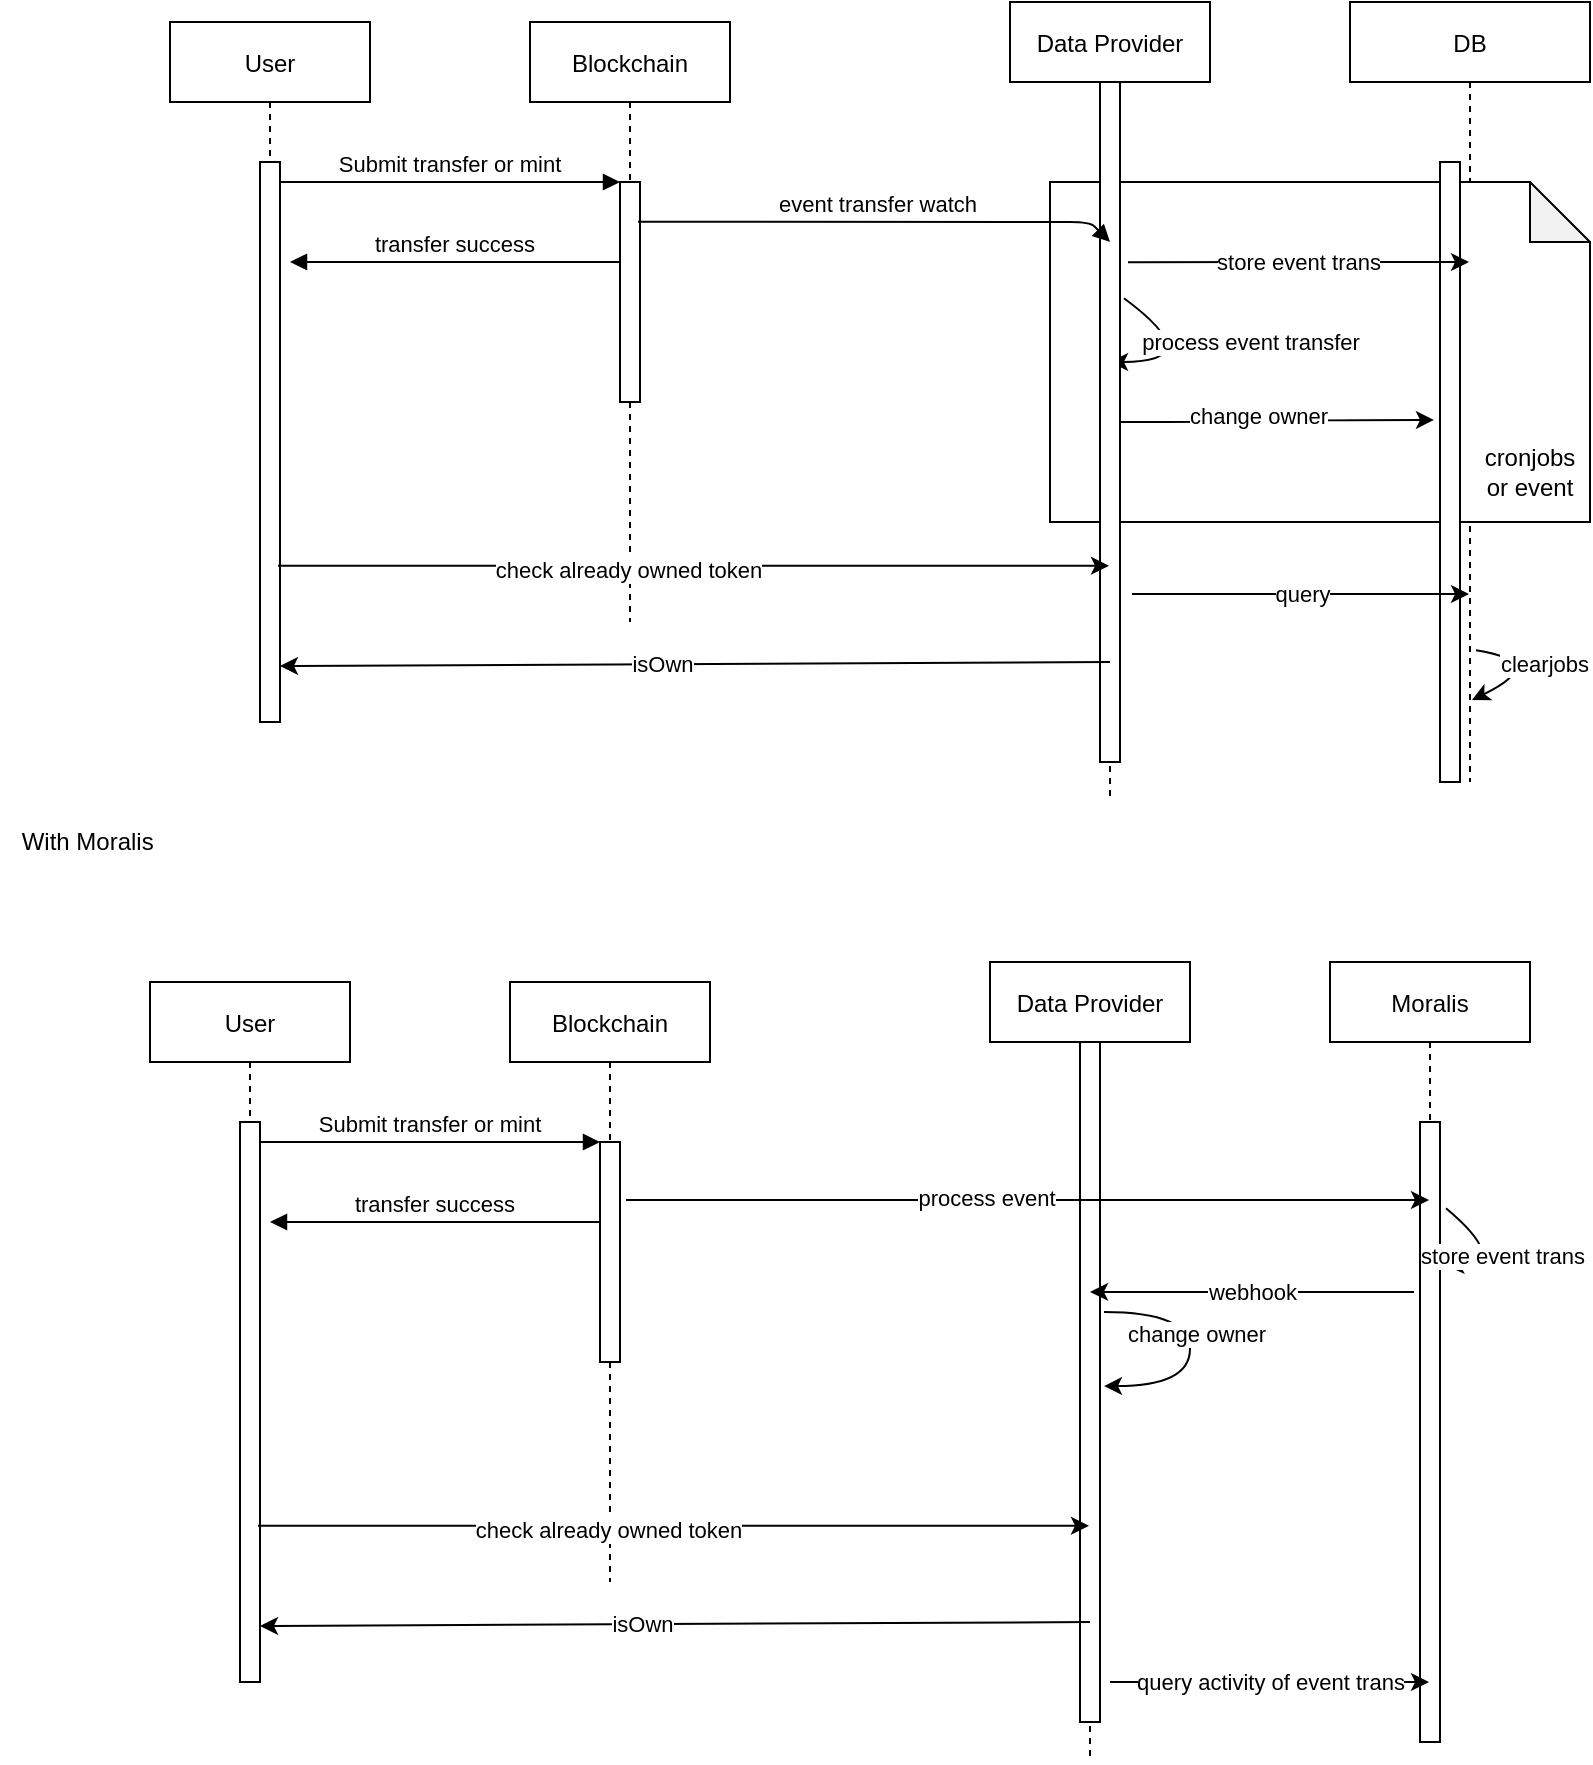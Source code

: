 <mxfile version="20.3.0" type="github">
  <diagram id="kgpKYQtTHZ0yAKxKKP6v" name="Page-1">
    <mxGraphModel dx="1422" dy="794" grid="1" gridSize="10" guides="1" tooltips="1" connect="1" arrows="1" fold="1" page="1" pageScale="1" pageWidth="850" pageHeight="1100" math="0" shadow="0">
      <root>
        <mxCell id="0" />
        <mxCell id="1" parent="0" />
        <mxCell id="Ha6prKXrfFAJAF-Eu3m9-6" value="DB" style="shape=umlLifeline;perimeter=lifelinePerimeter;container=1;collapsible=0;recursiveResize=0;rounded=0;shadow=0;strokeWidth=1;" parent="1" vertex="1">
          <mxGeometry x="710" y="70" width="120" height="390" as="geometry" />
        </mxCell>
        <mxCell id="Ha6prKXrfFAJAF-Eu3m9-72" value="" style="shape=note;whiteSpace=wrap;html=1;backgroundOutline=1;darkOpacity=0.05;" parent="Ha6prKXrfFAJAF-Eu3m9-6" vertex="1">
          <mxGeometry x="-150" y="90" width="270" height="170" as="geometry" />
        </mxCell>
        <mxCell id="Ha6prKXrfFAJAF-Eu3m9-7" value="" style="points=[];perimeter=orthogonalPerimeter;rounded=0;shadow=0;strokeWidth=1;" parent="Ha6prKXrfFAJAF-Eu3m9-6" vertex="1">
          <mxGeometry x="45" y="80" width="10" height="310" as="geometry" />
        </mxCell>
        <mxCell id="Ha6prKXrfFAJAF-Eu3m9-76" value="cronjobs or event" style="text;html=1;strokeColor=none;fillColor=none;align=center;verticalAlign=middle;whiteSpace=wrap;rounded=0;" parent="Ha6prKXrfFAJAF-Eu3m9-6" vertex="1">
          <mxGeometry x="60" y="220" width="60" height="30" as="geometry" />
        </mxCell>
        <mxCell id="3nuBFxr9cyL0pnOWT2aG-1" value="User" style="shape=umlLifeline;perimeter=lifelinePerimeter;container=1;collapsible=0;recursiveResize=0;rounded=0;shadow=0;strokeWidth=1;" parent="1" vertex="1">
          <mxGeometry x="120" y="80" width="100" height="350" as="geometry" />
        </mxCell>
        <mxCell id="3nuBFxr9cyL0pnOWT2aG-2" value="" style="points=[];perimeter=orthogonalPerimeter;rounded=0;shadow=0;strokeWidth=1;" parent="3nuBFxr9cyL0pnOWT2aG-1" vertex="1">
          <mxGeometry x="45" y="70" width="10" height="280" as="geometry" />
        </mxCell>
        <mxCell id="3nuBFxr9cyL0pnOWT2aG-5" value="Blockchain" style="shape=umlLifeline;perimeter=lifelinePerimeter;container=1;collapsible=0;recursiveResize=0;rounded=0;shadow=0;strokeWidth=1;" parent="1" vertex="1">
          <mxGeometry x="300" y="80" width="100" height="300" as="geometry" />
        </mxCell>
        <mxCell id="3nuBFxr9cyL0pnOWT2aG-6" value="" style="points=[];perimeter=orthogonalPerimeter;rounded=0;shadow=0;strokeWidth=1;" parent="3nuBFxr9cyL0pnOWT2aG-5" vertex="1">
          <mxGeometry x="45" y="80" width="10" height="110" as="geometry" />
        </mxCell>
        <mxCell id="3nuBFxr9cyL0pnOWT2aG-8" value="Submit transfer or mint" style="verticalAlign=bottom;endArrow=block;entryX=0;entryY=0;shadow=0;strokeWidth=1;" parent="1" source="3nuBFxr9cyL0pnOWT2aG-2" target="3nuBFxr9cyL0pnOWT2aG-6" edge="1">
          <mxGeometry relative="1" as="geometry">
            <mxPoint x="275" y="160" as="sourcePoint" />
          </mxGeometry>
        </mxCell>
        <mxCell id="3nuBFxr9cyL0pnOWT2aG-9" value="transfer success" style="verticalAlign=bottom;endArrow=block;entryX=1;entryY=0;shadow=0;strokeWidth=1;" parent="1" source="3nuBFxr9cyL0pnOWT2aG-6" edge="1">
          <mxGeometry relative="1" as="geometry">
            <mxPoint x="240" y="200" as="sourcePoint" />
            <mxPoint x="180" y="200" as="targetPoint" />
            <Array as="points">
              <mxPoint x="330" y="200" />
            </Array>
          </mxGeometry>
        </mxCell>
        <mxCell id="Ha6prKXrfFAJAF-Eu3m9-1" value="Data Provider" style="shape=umlLifeline;perimeter=lifelinePerimeter;container=1;collapsible=0;recursiveResize=0;rounded=0;shadow=0;strokeWidth=1;" parent="1" vertex="1">
          <mxGeometry x="540" y="70" width="100" height="400" as="geometry" />
        </mxCell>
        <mxCell id="Ha6prKXrfFAJAF-Eu3m9-14" value="process event transfer" style="endArrow=classic;html=1;exitX=1.2;exitY=0.318;exitDx=0;exitDy=0;exitPerimeter=0;curved=1;" parent="Ha6prKXrfFAJAF-Eu3m9-1" source="Ha6prKXrfFAJAF-Eu3m9-2" target="Ha6prKXrfFAJAF-Eu3m9-1" edge="1">
          <mxGeometry x="0.029" y="-22" width="50" height="50" relative="1" as="geometry">
            <mxPoint x="-140" y="360" as="sourcePoint" />
            <mxPoint x="110" y="190" as="targetPoint" />
            <Array as="points">
              <mxPoint x="100" y="180" />
            </Array>
            <mxPoint x="20" y="12" as="offset" />
          </mxGeometry>
        </mxCell>
        <mxCell id="Ha6prKXrfFAJAF-Eu3m9-2" value="" style="points=[];perimeter=orthogonalPerimeter;rounded=0;shadow=0;strokeWidth=1;" parent="Ha6prKXrfFAJAF-Eu3m9-1" vertex="1">
          <mxGeometry x="45" y="40" width="10" height="340" as="geometry" />
        </mxCell>
        <mxCell id="Ha6prKXrfFAJAF-Eu3m9-3" value="event transfer watch" style="verticalAlign=bottom;endArrow=block;shadow=0;strokeWidth=1;exitX=0.9;exitY=0.181;exitDx=0;exitDy=0;exitPerimeter=0;" parent="1" source="3nuBFxr9cyL0pnOWT2aG-6" edge="1">
          <mxGeometry relative="1" as="geometry">
            <mxPoint x="410" y="190.0" as="sourcePoint" />
            <mxPoint x="590" y="190" as="targetPoint" />
            <Array as="points">
              <mxPoint x="580" y="180" />
              <mxPoint x="590" y="190" />
            </Array>
          </mxGeometry>
        </mxCell>
        <mxCell id="Ha6prKXrfFAJAF-Eu3m9-11" value="store event trans" style="endArrow=classic;html=1;rounded=0;exitX=1.4;exitY=0.265;exitDx=0;exitDy=0;exitPerimeter=0;" parent="1" source="Ha6prKXrfFAJAF-Eu3m9-2" target="Ha6prKXrfFAJAF-Eu3m9-6" edge="1">
          <mxGeometry width="50" height="50" relative="1" as="geometry">
            <mxPoint x="400" y="430" as="sourcePoint" />
            <mxPoint x="450" y="380" as="targetPoint" />
            <Array as="points">
              <mxPoint x="670" y="200" />
            </Array>
          </mxGeometry>
        </mxCell>
        <mxCell id="Ha6prKXrfFAJAF-Eu3m9-15" style="edgeStyle=orthogonalEdgeStyle;curved=1;orthogonalLoop=1;jettySize=auto;html=1;entryX=-0.3;entryY=0.416;entryDx=0;entryDy=0;entryPerimeter=0;" parent="1" source="Ha6prKXrfFAJAF-Eu3m9-2" target="Ha6prKXrfFAJAF-Eu3m9-7" edge="1">
          <mxGeometry relative="1" as="geometry" />
        </mxCell>
        <mxCell id="Ha6prKXrfFAJAF-Eu3m9-16" value="change owner" style="edgeLabel;html=1;align=center;verticalAlign=middle;resizable=0;points=[];" parent="Ha6prKXrfFAJAF-Eu3m9-15" vertex="1" connectable="0">
          <mxGeometry x="-0.127" y="3" relative="1" as="geometry">
            <mxPoint as="offset" />
          </mxGeometry>
        </mxCell>
        <mxCell id="Ha6prKXrfFAJAF-Eu3m9-17" value="" style="endArrow=classic;html=1;curved=1;exitX=0.9;exitY=0.721;exitDx=0;exitDy=0;exitPerimeter=0;" parent="1" source="3nuBFxr9cyL0pnOWT2aG-2" target="Ha6prKXrfFAJAF-Eu3m9-1" edge="1">
          <mxGeometry width="50" height="50" relative="1" as="geometry">
            <mxPoint x="400" y="430" as="sourcePoint" />
            <mxPoint x="450" y="380" as="targetPoint" />
          </mxGeometry>
        </mxCell>
        <mxCell id="Ha6prKXrfFAJAF-Eu3m9-18" value="check already owned token" style="edgeLabel;html=1;align=center;verticalAlign=middle;resizable=0;points=[];" parent="Ha6prKXrfFAJAF-Eu3m9-17" vertex="1" connectable="0">
          <mxGeometry x="-0.158" y="-2" relative="1" as="geometry">
            <mxPoint as="offset" />
          </mxGeometry>
        </mxCell>
        <mxCell id="Ha6prKXrfFAJAF-Eu3m9-19" value="query" style="endArrow=classic;html=1;curved=1;exitX=1.6;exitY=0.753;exitDx=0;exitDy=0;exitPerimeter=0;" parent="1" source="Ha6prKXrfFAJAF-Eu3m9-2" target="Ha6prKXrfFAJAF-Eu3m9-6" edge="1">
          <mxGeometry width="50" height="50" relative="1" as="geometry">
            <mxPoint x="400" y="430" as="sourcePoint" />
            <mxPoint x="450" y="380" as="targetPoint" />
          </mxGeometry>
        </mxCell>
        <mxCell id="Ha6prKXrfFAJAF-Eu3m9-20" value="" style="endArrow=classic;html=1;rounded=0;entryX=1;entryY=0.9;entryDx=0;entryDy=0;entryPerimeter=0;exitX=0.5;exitY=0.853;exitDx=0;exitDy=0;exitPerimeter=0;" parent="1" source="Ha6prKXrfFAJAF-Eu3m9-2" target="3nuBFxr9cyL0pnOWT2aG-2" edge="1">
          <mxGeometry width="50" height="50" relative="1" as="geometry">
            <mxPoint x="400" y="330" as="sourcePoint" />
            <mxPoint x="450" y="280" as="targetPoint" />
          </mxGeometry>
        </mxCell>
        <mxCell id="Ha6prKXrfFAJAF-Eu3m9-21" value="isOwn" style="edgeLabel;html=1;align=center;verticalAlign=middle;resizable=0;points=[];" parent="Ha6prKXrfFAJAF-Eu3m9-20" vertex="1" connectable="0">
          <mxGeometry x="0.08" relative="1" as="geometry">
            <mxPoint as="offset" />
          </mxGeometry>
        </mxCell>
        <mxCell id="Ha6prKXrfFAJAF-Eu3m9-44" value="User" style="shape=umlLifeline;perimeter=lifelinePerimeter;container=1;collapsible=0;recursiveResize=0;rounded=0;shadow=0;strokeWidth=1;" parent="1" vertex="1">
          <mxGeometry x="110" y="560" width="100" height="350" as="geometry" />
        </mxCell>
        <mxCell id="Ha6prKXrfFAJAF-Eu3m9-45" value="" style="points=[];perimeter=orthogonalPerimeter;rounded=0;shadow=0;strokeWidth=1;" parent="Ha6prKXrfFAJAF-Eu3m9-44" vertex="1">
          <mxGeometry x="45" y="70" width="10" height="280" as="geometry" />
        </mxCell>
        <mxCell id="Ha6prKXrfFAJAF-Eu3m9-46" value="Blockchain" style="shape=umlLifeline;perimeter=lifelinePerimeter;container=1;collapsible=0;recursiveResize=0;rounded=0;shadow=0;strokeWidth=1;" parent="1" vertex="1">
          <mxGeometry x="290" y="560" width="100" height="300" as="geometry" />
        </mxCell>
        <mxCell id="Ha6prKXrfFAJAF-Eu3m9-47" value="" style="points=[];perimeter=orthogonalPerimeter;rounded=0;shadow=0;strokeWidth=1;" parent="Ha6prKXrfFAJAF-Eu3m9-46" vertex="1">
          <mxGeometry x="45" y="80" width="10" height="110" as="geometry" />
        </mxCell>
        <mxCell id="Ha6prKXrfFAJAF-Eu3m9-48" value="Submit transfer or mint" style="verticalAlign=bottom;endArrow=block;entryX=0;entryY=0;shadow=0;strokeWidth=1;" parent="1" source="Ha6prKXrfFAJAF-Eu3m9-45" target="Ha6prKXrfFAJAF-Eu3m9-47" edge="1">
          <mxGeometry relative="1" as="geometry">
            <mxPoint x="265" y="640" as="sourcePoint" />
          </mxGeometry>
        </mxCell>
        <mxCell id="Ha6prKXrfFAJAF-Eu3m9-49" value="transfer success" style="verticalAlign=bottom;endArrow=block;entryX=1;entryY=0;shadow=0;strokeWidth=1;" parent="1" source="Ha6prKXrfFAJAF-Eu3m9-47" edge="1">
          <mxGeometry relative="1" as="geometry">
            <mxPoint x="230" y="680" as="sourcePoint" />
            <mxPoint x="170" y="680" as="targetPoint" />
            <Array as="points">
              <mxPoint x="320" y="680" />
            </Array>
          </mxGeometry>
        </mxCell>
        <mxCell id="Ha6prKXrfFAJAF-Eu3m9-50" value="Data Provider" style="shape=umlLifeline;perimeter=lifelinePerimeter;container=1;collapsible=0;recursiveResize=0;rounded=0;shadow=0;strokeWidth=1;" parent="1" vertex="1">
          <mxGeometry x="530" y="550" width="100" height="400" as="geometry" />
        </mxCell>
        <mxCell id="Ha6prKXrfFAJAF-Eu3m9-51" value="" style="points=[];perimeter=orthogonalPerimeter;rounded=0;shadow=0;strokeWidth=1;" parent="Ha6prKXrfFAJAF-Eu3m9-50" vertex="1">
          <mxGeometry x="45" y="40" width="10" height="340" as="geometry" />
        </mxCell>
        <mxCell id="Ha6prKXrfFAJAF-Eu3m9-57" style="edgeStyle=orthogonalEdgeStyle;curved=1;orthogonalLoop=1;jettySize=auto;html=1;entryX=1.2;entryY=0.506;entryDx=0;entryDy=0;entryPerimeter=0;exitX=1.2;exitY=0.397;exitDx=0;exitDy=0;exitPerimeter=0;" parent="Ha6prKXrfFAJAF-Eu3m9-50" source="Ha6prKXrfFAJAF-Eu3m9-51" target="Ha6prKXrfFAJAF-Eu3m9-51" edge="1">
          <mxGeometry relative="1" as="geometry">
            <Array as="points">
              <mxPoint x="100" y="175" />
              <mxPoint x="100" y="212" />
            </Array>
          </mxGeometry>
        </mxCell>
        <mxCell id="Ha6prKXrfFAJAF-Eu3m9-58" value="change owner" style="edgeLabel;html=1;align=center;verticalAlign=middle;resizable=0;points=[];" parent="Ha6prKXrfFAJAF-Eu3m9-57" vertex="1" connectable="0">
          <mxGeometry x="-0.127" y="3" relative="1" as="geometry">
            <mxPoint as="offset" />
          </mxGeometry>
        </mxCell>
        <mxCell id="Ha6prKXrfFAJAF-Eu3m9-54" value="Moralis" style="shape=umlLifeline;perimeter=lifelinePerimeter;container=1;collapsible=0;recursiveResize=0;rounded=0;shadow=0;strokeWidth=1;" parent="1" vertex="1">
          <mxGeometry x="700" y="550" width="100" height="390" as="geometry" />
        </mxCell>
        <mxCell id="Ha6prKXrfFAJAF-Eu3m9-55" value="" style="points=[];perimeter=orthogonalPerimeter;rounded=0;shadow=0;strokeWidth=1;" parent="Ha6prKXrfFAJAF-Eu3m9-54" vertex="1">
          <mxGeometry x="45" y="80" width="10" height="310" as="geometry" />
        </mxCell>
        <mxCell id="Ha6prKXrfFAJAF-Eu3m9-69" value="store event trans" style="endArrow=classic;html=1;exitX=1.3;exitY=0.139;exitDx=0;exitDy=0;exitPerimeter=0;curved=1;entryX=1.3;entryY=0.232;entryDx=0;entryDy=0;entryPerimeter=0;" parent="Ha6prKXrfFAJAF-Eu3m9-54" source="Ha6prKXrfFAJAF-Eu3m9-55" target="Ha6prKXrfFAJAF-Eu3m9-55" edge="1">
          <mxGeometry width="50" height="50" relative="1" as="geometry">
            <mxPoint x="-300" y="-30" as="sourcePoint" />
            <mxPoint x="-250" y="-80" as="targetPoint" />
            <Array as="points">
              <mxPoint x="90" y="150" />
            </Array>
          </mxGeometry>
        </mxCell>
        <mxCell id="Ha6prKXrfFAJAF-Eu3m9-59" value="" style="endArrow=classic;html=1;curved=1;exitX=0.9;exitY=0.721;exitDx=0;exitDy=0;exitPerimeter=0;" parent="1" source="Ha6prKXrfFAJAF-Eu3m9-45" target="Ha6prKXrfFAJAF-Eu3m9-50" edge="1">
          <mxGeometry width="50" height="50" relative="1" as="geometry">
            <mxPoint x="390" y="910" as="sourcePoint" />
            <mxPoint x="440" y="860" as="targetPoint" />
          </mxGeometry>
        </mxCell>
        <mxCell id="Ha6prKXrfFAJAF-Eu3m9-60" value="check already owned token" style="edgeLabel;html=1;align=center;verticalAlign=middle;resizable=0;points=[];" parent="Ha6prKXrfFAJAF-Eu3m9-59" vertex="1" connectable="0">
          <mxGeometry x="-0.158" y="-2" relative="1" as="geometry">
            <mxPoint as="offset" />
          </mxGeometry>
        </mxCell>
        <mxCell id="Ha6prKXrfFAJAF-Eu3m9-61" value="query activity of event trans" style="endArrow=classic;html=1;curved=1;" parent="1" target="Ha6prKXrfFAJAF-Eu3m9-54" edge="1">
          <mxGeometry width="50" height="50" relative="1" as="geometry">
            <mxPoint x="590" y="910" as="sourcePoint" />
            <mxPoint x="440" y="860" as="targetPoint" />
            <Array as="points">
              <mxPoint x="620" y="910" />
            </Array>
          </mxGeometry>
        </mxCell>
        <mxCell id="Ha6prKXrfFAJAF-Eu3m9-62" value="" style="endArrow=classic;html=1;rounded=0;entryX=1;entryY=0.9;entryDx=0;entryDy=0;entryPerimeter=0;exitX=0.5;exitY=0.853;exitDx=0;exitDy=0;exitPerimeter=0;" parent="1" source="Ha6prKXrfFAJAF-Eu3m9-51" target="Ha6prKXrfFAJAF-Eu3m9-45" edge="1">
          <mxGeometry width="50" height="50" relative="1" as="geometry">
            <mxPoint x="390" y="810" as="sourcePoint" />
            <mxPoint x="440" y="760" as="targetPoint" />
          </mxGeometry>
        </mxCell>
        <mxCell id="Ha6prKXrfFAJAF-Eu3m9-63" value="isOwn" style="edgeLabel;html=1;align=center;verticalAlign=middle;resizable=0;points=[];" parent="Ha6prKXrfFAJAF-Eu3m9-62" vertex="1" connectable="0">
          <mxGeometry x="0.08" relative="1" as="geometry">
            <mxPoint as="offset" />
          </mxGeometry>
        </mxCell>
        <mxCell id="Ha6prKXrfFAJAF-Eu3m9-64" value="With Moralis&amp;nbsp;" style="text;html=1;align=center;verticalAlign=middle;resizable=0;points=[];autosize=1;strokeColor=none;fillColor=none;" parent="1" vertex="1">
          <mxGeometry x="35" y="475" width="90" height="30" as="geometry" />
        </mxCell>
        <mxCell id="Ha6prKXrfFAJAF-Eu3m9-65" value="" style="endArrow=classic;html=1;rounded=0;exitX=1.3;exitY=0.264;exitDx=0;exitDy=0;exitPerimeter=0;" parent="1" source="Ha6prKXrfFAJAF-Eu3m9-47" target="Ha6prKXrfFAJAF-Eu3m9-54" edge="1">
          <mxGeometry width="50" height="50" relative="1" as="geometry">
            <mxPoint x="400" y="620" as="sourcePoint" />
            <mxPoint x="450" y="570" as="targetPoint" />
          </mxGeometry>
        </mxCell>
        <mxCell id="Ha6prKXrfFAJAF-Eu3m9-66" value="process event" style="edgeLabel;html=1;align=center;verticalAlign=middle;resizable=0;points=[];" parent="Ha6prKXrfFAJAF-Eu3m9-65" vertex="1" connectable="0">
          <mxGeometry x="-0.103" y="1" relative="1" as="geometry">
            <mxPoint as="offset" />
          </mxGeometry>
        </mxCell>
        <mxCell id="Ha6prKXrfFAJAF-Eu3m9-67" value="webhook" style="endArrow=classic;html=1;rounded=0;exitX=-0.3;exitY=0.274;exitDx=0;exitDy=0;exitPerimeter=0;" parent="1" source="Ha6prKXrfFAJAF-Eu3m9-55" target="Ha6prKXrfFAJAF-Eu3m9-50" edge="1">
          <mxGeometry width="50" height="50" relative="1" as="geometry">
            <mxPoint x="750" y="699" as="sourcePoint" />
            <mxPoint x="450" y="670" as="targetPoint" />
          </mxGeometry>
        </mxCell>
        <mxCell id="Ha6prKXrfFAJAF-Eu3m9-77" value="clearjobs" style="endArrow=classic;html=1;curved=1;exitX=0.525;exitY=0.831;exitDx=0;exitDy=0;exitPerimeter=0;entryX=0.508;entryY=0.895;entryDx=0;entryDy=0;entryPerimeter=0;" parent="1" source="Ha6prKXrfFAJAF-Eu3m9-6" target="Ha6prKXrfFAJAF-Eu3m9-6" edge="1">
          <mxGeometry width="50" height="50" relative="1" as="geometry">
            <mxPoint x="400" y="410" as="sourcePoint" />
            <mxPoint x="450" y="360" as="targetPoint" />
            <Array as="points">
              <mxPoint x="810" y="400" />
            </Array>
          </mxGeometry>
        </mxCell>
      </root>
    </mxGraphModel>
  </diagram>
</mxfile>

